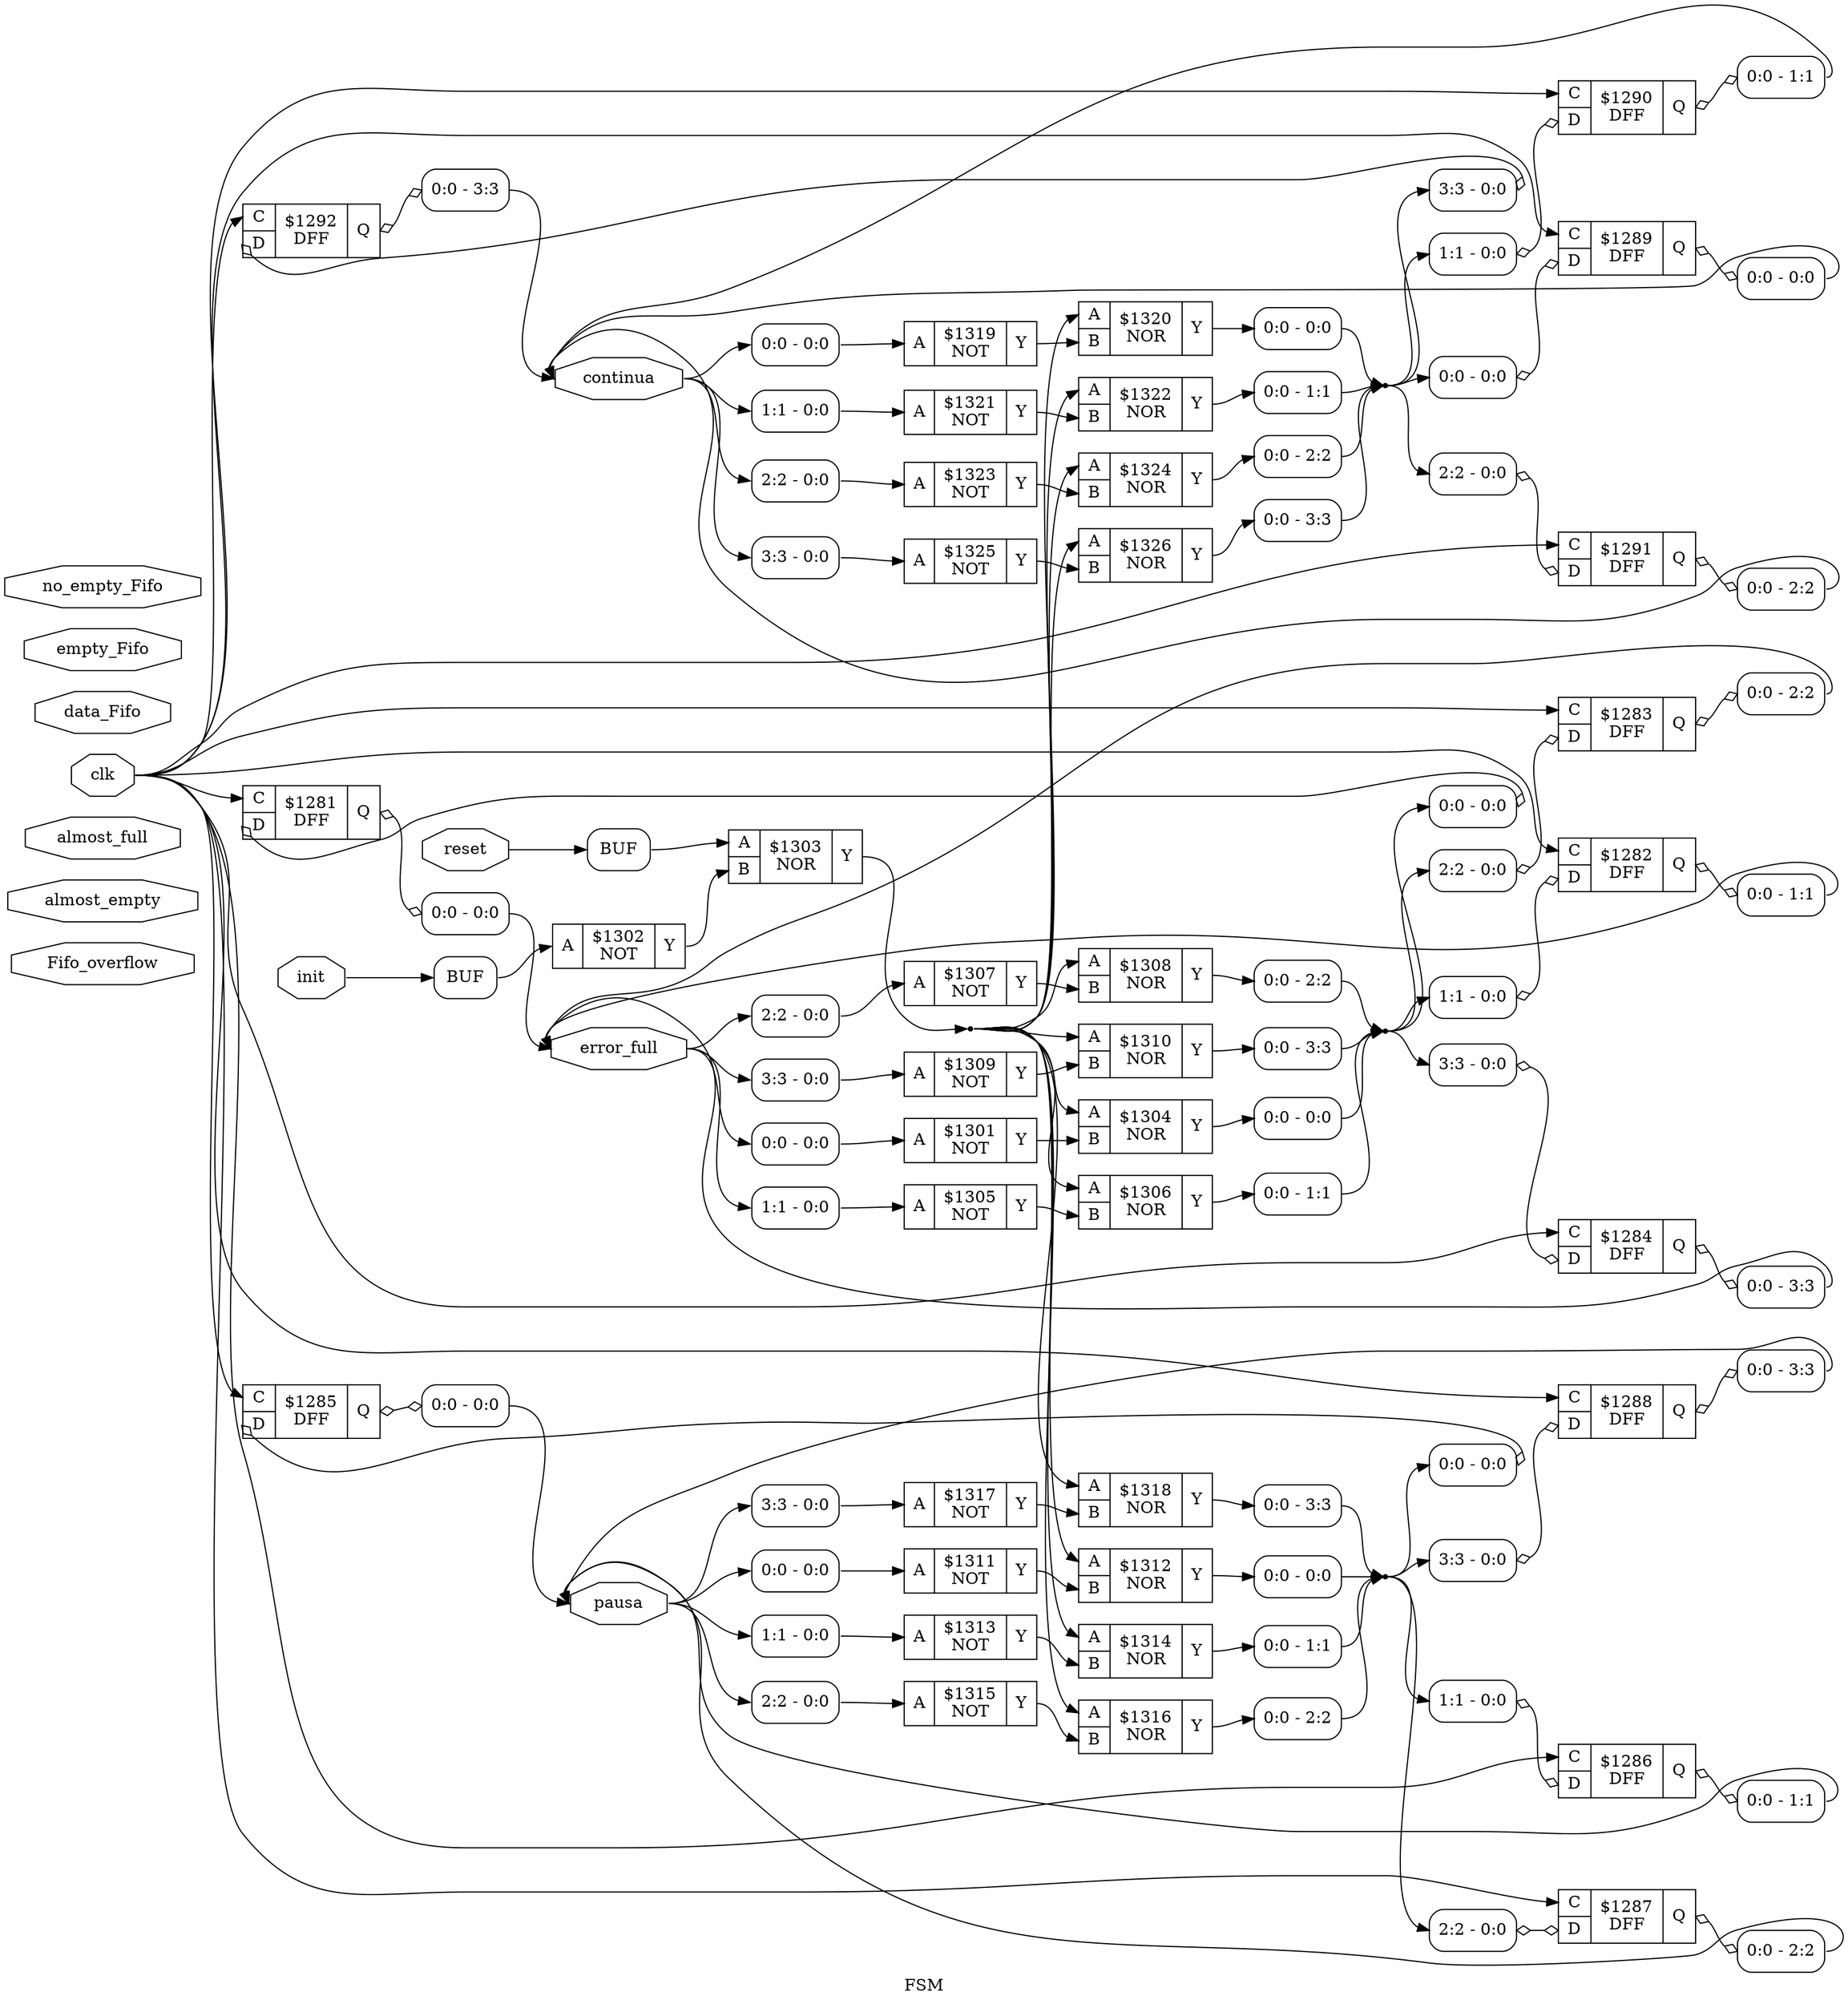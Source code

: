 digraph "FSM" {
label="FSM";
rankdir="LR";
remincross=true;
n48 [ shape=octagon, label="Fifo_overflow", color="black", fontcolor="black" ];
n49 [ shape=octagon, label="almost_empty", color="black", fontcolor="black" ];
n50 [ shape=octagon, label="almost_full", color="black", fontcolor="black" ];
n51 [ shape=octagon, label="clk", color="black", fontcolor="black" ];
n52 [ shape=octagon, label="continua", color="black", fontcolor="black" ];
n53 [ shape=octagon, label="data_Fifo", color="black", fontcolor="black" ];
n54 [ shape=octagon, label="empty_Fifo", color="black", fontcolor="black" ];
n55 [ shape=octagon, label="error_full", color="black", fontcolor="black" ];
n56 [ shape=octagon, label="init", color="black", fontcolor="black" ];
n57 [ shape=octagon, label="no_empty_Fifo", color="black", fontcolor="black" ];
n58 [ shape=octagon, label="pausa", color="black", fontcolor="black" ];
n59 [ shape=octagon, label="reset", color="black", fontcolor="black" ];
c62 [ shape=record, label="{{<p60> A}|$1301\nNOT|{<p61> Y}}" ];
c63 [ shape=record, label="{{<p60> A}|$1302\nNOT|{<p61> Y}}" ];
c65 [ shape=record, label="{{<p60> A|<p64> B}|$1303\nNOR|{<p61> Y}}" ];
c66 [ shape=record, label="{{<p60> A|<p64> B}|$1304\nNOR|{<p61> Y}}" ];
c67 [ shape=record, label="{{<p60> A}|$1305\nNOT|{<p61> Y}}" ];
c68 [ shape=record, label="{{<p60> A|<p64> B}|$1306\nNOR|{<p61> Y}}" ];
c69 [ shape=record, label="{{<p60> A}|$1307\nNOT|{<p61> Y}}" ];
c70 [ shape=record, label="{{<p60> A|<p64> B}|$1308\nNOR|{<p61> Y}}" ];
c71 [ shape=record, label="{{<p60> A}|$1309\nNOT|{<p61> Y}}" ];
c72 [ shape=record, label="{{<p60> A|<p64> B}|$1310\nNOR|{<p61> Y}}" ];
c73 [ shape=record, label="{{<p60> A}|$1311\nNOT|{<p61> Y}}" ];
c74 [ shape=record, label="{{<p60> A|<p64> B}|$1312\nNOR|{<p61> Y}}" ];
c75 [ shape=record, label="{{<p60> A}|$1313\nNOT|{<p61> Y}}" ];
c76 [ shape=record, label="{{<p60> A|<p64> B}|$1314\nNOR|{<p61> Y}}" ];
c77 [ shape=record, label="{{<p60> A}|$1315\nNOT|{<p61> Y}}" ];
c78 [ shape=record, label="{{<p60> A|<p64> B}|$1316\nNOR|{<p61> Y}}" ];
c79 [ shape=record, label="{{<p60> A}|$1317\nNOT|{<p61> Y}}" ];
c80 [ shape=record, label="{{<p60> A|<p64> B}|$1318\nNOR|{<p61> Y}}" ];
c81 [ shape=record, label="{{<p60> A}|$1319\nNOT|{<p61> Y}}" ];
c82 [ shape=record, label="{{<p60> A|<p64> B}|$1320\nNOR|{<p61> Y}}" ];
c83 [ shape=record, label="{{<p60> A}|$1321\nNOT|{<p61> Y}}" ];
c84 [ shape=record, label="{{<p60> A|<p64> B}|$1322\nNOR|{<p61> Y}}" ];
c85 [ shape=record, label="{{<p60> A}|$1323\nNOT|{<p61> Y}}" ];
c86 [ shape=record, label="{{<p60> A|<p64> B}|$1324\nNOR|{<p61> Y}}" ];
c87 [ shape=record, label="{{<p60> A}|$1325\nNOT|{<p61> Y}}" ];
c88 [ shape=record, label="{{<p60> A|<p64> B}|$1326\nNOR|{<p61> Y}}" ];
c92 [ shape=record, label="{{<p89> C|<p90> D}|$1292\nDFF|{<p91> Q}}" ];
x0 [ shape=record, style=rounded, label="<s0> 0:0 - 3:3 " ];
c92:p91:e -> x0:w [arrowhead=odiamond, arrowtail=odiamond, dir=both, color="black", label=""];
x1 [ shape=record, style=rounded, label="<s0> 3:3 - 0:0 " ];
x1:e -> c92:p90:w [arrowhead=odiamond, arrowtail=odiamond, dir=both, color="black", label=""];
c93 [ shape=record, label="{{<p89> C|<p90> D}|$1281\nDFF|{<p91> Q}}" ];
x2 [ shape=record, style=rounded, label="<s0> 0:0 - 0:0 " ];
c93:p91:e -> x2:w [arrowhead=odiamond, arrowtail=odiamond, dir=both, color="black", label=""];
x3 [ shape=record, style=rounded, label="<s0> 0:0 - 0:0 " ];
x3:e -> c93:p90:w [arrowhead=odiamond, arrowtail=odiamond, dir=both, color="black", label=""];
c94 [ shape=record, label="{{<p89> C|<p90> D}|$1282\nDFF|{<p91> Q}}" ];
x4 [ shape=record, style=rounded, label="<s0> 0:0 - 1:1 " ];
c94:p91:e -> x4:w [arrowhead=odiamond, arrowtail=odiamond, dir=both, color="black", label=""];
x5 [ shape=record, style=rounded, label="<s0> 1:1 - 0:0 " ];
x5:e -> c94:p90:w [arrowhead=odiamond, arrowtail=odiamond, dir=both, color="black", label=""];
c95 [ shape=record, label="{{<p89> C|<p90> D}|$1283\nDFF|{<p91> Q}}" ];
x6 [ shape=record, style=rounded, label="<s0> 0:0 - 2:2 " ];
c95:p91:e -> x6:w [arrowhead=odiamond, arrowtail=odiamond, dir=both, color="black", label=""];
x7 [ shape=record, style=rounded, label="<s0> 2:2 - 0:0 " ];
x7:e -> c95:p90:w [arrowhead=odiamond, arrowtail=odiamond, dir=both, color="black", label=""];
c96 [ shape=record, label="{{<p89> C|<p90> D}|$1284\nDFF|{<p91> Q}}" ];
x8 [ shape=record, style=rounded, label="<s0> 0:0 - 3:3 " ];
c96:p91:e -> x8:w [arrowhead=odiamond, arrowtail=odiamond, dir=both, color="black", label=""];
x9 [ shape=record, style=rounded, label="<s0> 3:3 - 0:0 " ];
x9:e -> c96:p90:w [arrowhead=odiamond, arrowtail=odiamond, dir=both, color="black", label=""];
c97 [ shape=record, label="{{<p89> C|<p90> D}|$1285\nDFF|{<p91> Q}}" ];
x10 [ shape=record, style=rounded, label="<s0> 0:0 - 0:0 " ];
c97:p91:e -> x10:w [arrowhead=odiamond, arrowtail=odiamond, dir=both, color="black", label=""];
x11 [ shape=record, style=rounded, label="<s0> 0:0 - 0:0 " ];
x11:e -> c97:p90:w [arrowhead=odiamond, arrowtail=odiamond, dir=both, color="black", label=""];
c98 [ shape=record, label="{{<p89> C|<p90> D}|$1286\nDFF|{<p91> Q}}" ];
x12 [ shape=record, style=rounded, label="<s0> 0:0 - 1:1 " ];
c98:p91:e -> x12:w [arrowhead=odiamond, arrowtail=odiamond, dir=both, color="black", label=""];
x13 [ shape=record, style=rounded, label="<s0> 1:1 - 0:0 " ];
x13:e -> c98:p90:w [arrowhead=odiamond, arrowtail=odiamond, dir=both, color="black", label=""];
c99 [ shape=record, label="{{<p89> C|<p90> D}|$1287\nDFF|{<p91> Q}}" ];
x14 [ shape=record, style=rounded, label="<s0> 0:0 - 2:2 " ];
c99:p91:e -> x14:w [arrowhead=odiamond, arrowtail=odiamond, dir=both, color="black", label=""];
x15 [ shape=record, style=rounded, label="<s0> 2:2 - 0:0 " ];
x15:e -> c99:p90:w [arrowhead=odiamond, arrowtail=odiamond, dir=both, color="black", label=""];
c100 [ shape=record, label="{{<p89> C|<p90> D}|$1288\nDFF|{<p91> Q}}" ];
x16 [ shape=record, style=rounded, label="<s0> 0:0 - 3:3 " ];
c100:p91:e -> x16:w [arrowhead=odiamond, arrowtail=odiamond, dir=both, color="black", label=""];
x17 [ shape=record, style=rounded, label="<s0> 3:3 - 0:0 " ];
x17:e -> c100:p90:w [arrowhead=odiamond, arrowtail=odiamond, dir=both, color="black", label=""];
c101 [ shape=record, label="{{<p89> C|<p90> D}|$1289\nDFF|{<p91> Q}}" ];
x18 [ shape=record, style=rounded, label="<s0> 0:0 - 0:0 " ];
c101:p91:e -> x18:w [arrowhead=odiamond, arrowtail=odiamond, dir=both, color="black", label=""];
x19 [ shape=record, style=rounded, label="<s0> 0:0 - 0:0 " ];
x19:e -> c101:p90:w [arrowhead=odiamond, arrowtail=odiamond, dir=both, color="black", label=""];
c102 [ shape=record, label="{{<p89> C|<p90> D}|$1290\nDFF|{<p91> Q}}" ];
x20 [ shape=record, style=rounded, label="<s0> 0:0 - 1:1 " ];
c102:p91:e -> x20:w [arrowhead=odiamond, arrowtail=odiamond, dir=both, color="black", label=""];
x21 [ shape=record, style=rounded, label="<s0> 1:1 - 0:0 " ];
x21:e -> c102:p90:w [arrowhead=odiamond, arrowtail=odiamond, dir=both, color="black", label=""];
c103 [ shape=record, label="{{<p89> C|<p90> D}|$1291\nDFF|{<p91> Q}}" ];
x22 [ shape=record, style=rounded, label="<s0> 0:0 - 2:2 " ];
c103:p91:e -> x22:w [arrowhead=odiamond, arrowtail=odiamond, dir=both, color="black", label=""];
x23 [ shape=record, style=rounded, label="<s0> 2:2 - 0:0 " ];
x23:e -> c103:p90:w [arrowhead=odiamond, arrowtail=odiamond, dir=both, color="black", label=""];
x24 [ shape=record, style=rounded, label="<s0> 1:1 - 0:0 " ];
x25 [shape=box, style=rounded, label="BUF"];
x26 [ shape=record, style=rounded, label="<s0> 2:2 - 0:0 " ];
x27 [ shape=record, style=rounded, label="<s0> 3:3 - 0:0 " ];
x28 [ shape=record, style=rounded, label="<s0> 0:0 - 0:0 " ];
x29 [shape=box, style=rounded, label="BUF"];
x30 [ shape=record, style=rounded, label="<s0> 0:0 - 0:0 " ];
x31 [ shape=record, style=rounded, label="<s0> 0:0 - 1:1 " ];
x32 [ shape=record, style=rounded, label="<s0> 0:0 - 2:2 " ];
x33 [ shape=record, style=rounded, label="<s0> 0:0 - 3:3 " ];
x34 [ shape=record, style=rounded, label="<s0> 0:0 - 0:0 " ];
x35 [ shape=record, style=rounded, label="<s0> 1:1 - 0:0 " ];
x36 [ shape=record, style=rounded, label="<s0> 2:2 - 0:0 " ];
x37 [ shape=record, style=rounded, label="<s0> 3:3 - 0:0 " ];
x38 [ shape=record, style=rounded, label="<s0> 0:0 - 0:0 " ];
x39 [ shape=record, style=rounded, label="<s0> 0:0 - 1:1 " ];
x40 [ shape=record, style=rounded, label="<s0> 0:0 - 2:2 " ];
x41 [ shape=record, style=rounded, label="<s0> 0:0 - 3:3 " ];
x42 [ shape=record, style=rounded, label="<s0> 0:0 - 0:0 " ];
x43 [ shape=record, style=rounded, label="<s0> 1:1 - 0:0 " ];
x44 [ shape=record, style=rounded, label="<s0> 2:2 - 0:0 " ];
x45 [ shape=record, style=rounded, label="<s0> 3:3 - 0:0 " ];
x46 [ shape=record, style=rounded, label="<s0> 0:0 - 0:0 " ];
x47 [ shape=record, style=rounded, label="<s0> 0:0 - 1:1 " ];
x48 [ shape=record, style=rounded, label="<s0> 0:0 - 2:2 " ];
x49 [ shape=record, style=rounded, label="<s0> 0:0 - 3:3 " ];
x36:e -> c77:p60:w [color="black", label=""];
x37:e -> c79:p60:w [color="black", label=""];
x42:e -> c81:p60:w [color="black", label=""];
x43:e -> c83:p60:w [color="black", label=""];
x44:e -> c85:p60:w [color="black", label=""];
x45:e -> c87:p60:w [color="black", label=""];
c66:p61:e -> x30:w [color="black", label=""];
c68:p61:e -> x31:w [color="black", label=""];
c70:p61:e -> x32:w [color="black", label=""];
c72:p61:e -> x33:w [color="black", label=""];
x24:e -> c67:p60:w [color="black", label=""];
c74:p61:e -> x38:w [color="black", label=""];
c76:p61:e -> x39:w [color="black", label=""];
c78:p61:e -> x40:w [color="black", label=""];
c80:p61:e -> x41:w [color="black", label=""];
c82:p61:e -> x46:w [color="black", label=""];
c84:p61:e -> x47:w [color="black", label=""];
c86:p61:e -> x48:w [color="black", label=""];
c88:p61:e -> x49:w [color="black", label=""];
c62:p61:e -> c66:p64:w [color="black", label=""];
c63:p61:e -> c65:p64:w [color="black", label=""];
x25:e:e -> c63:p60:w [color="black", label=""];
n30 [ shape=point ];
c65:p61:e -> n30:w [color="black", label=""];
n30:e -> c66:p60:w [color="black", label=""];
n30:e -> c68:p60:w [color="black", label=""];
n30:e -> c70:p60:w [color="black", label=""];
n30:e -> c72:p60:w [color="black", label=""];
n30:e -> c74:p60:w [color="black", label=""];
n30:e -> c76:p60:w [color="black", label=""];
n30:e -> c78:p60:w [color="black", label=""];
n30:e -> c80:p60:w [color="black", label=""];
n30:e -> c82:p60:w [color="black", label=""];
n30:e -> c84:p60:w [color="black", label=""];
n30:e -> c86:p60:w [color="black", label=""];
n30:e -> c88:p60:w [color="black", label=""];
c67:p61:e -> c68:p64:w [color="black", label=""];
c69:p61:e -> c70:p64:w [color="black", label=""];
c71:p61:e -> c72:p64:w [color="black", label=""];
c73:p61:e -> c74:p64:w [color="black", label=""];
c75:p61:e -> c76:p64:w [color="black", label=""];
c77:p61:e -> c78:p64:w [color="black", label=""];
c79:p61:e -> c80:p64:w [color="black", label=""];
c81:p61:e -> c82:p64:w [color="black", label=""];
c83:p61:e -> c84:p64:w [color="black", label=""];
x26:e -> c69:p60:w [color="black", label=""];
c85:p61:e -> c86:p64:w [color="black", label=""];
c87:p61:e -> c88:p64:w [color="black", label=""];
n42 [ shape=point ];
x46:s0:e -> n42:w [color="black", label=""];
x47:s0:e -> n42:w [color="black", label=""];
x48:s0:e -> n42:w [color="black", label=""];
x49:s0:e -> n42:w [color="black", label=""];
n42:e -> x19:s0:w [color="black", label=""];
n42:e -> x1:s0:w [color="black", label=""];
n42:e -> x21:s0:w [color="black", label=""];
n42:e -> x23:s0:w [color="black", label=""];
n43 [ shape=point ];
x30:s0:e -> n43:w [color="black", label=""];
x31:s0:e -> n43:w [color="black", label=""];
x32:s0:e -> n43:w [color="black", label=""];
x33:s0:e -> n43:w [color="black", label=""];
n43:e -> x3:s0:w [color="black", label=""];
n43:e -> x5:s0:w [color="black", label=""];
n43:e -> x7:s0:w [color="black", label=""];
n43:e -> x9:s0:w [color="black", label=""];
n44 [ shape=point ];
x38:s0:e -> n44:w [color="black", label=""];
x39:s0:e -> n44:w [color="black", label=""];
x40:s0:e -> n44:w [color="black", label=""];
x41:s0:e -> n44:w [color="black", label=""];
n44:e -> x11:s0:w [color="black", label=""];
n44:e -> x13:s0:w [color="black", label=""];
n44:e -> x15:s0:w [color="black", label=""];
n44:e -> x17:s0:w [color="black", label=""];
x27:e -> c71:p60:w [color="black", label=""];
n51:e -> c100:p89:w [color="black", label=""];
n51:e -> c101:p89:w [color="black", label=""];
n51:e -> c102:p89:w [color="black", label=""];
n51:e -> c103:p89:w [color="black", label=""];
n51:e -> c92:p89:w [color="black", label=""];
n51:e -> c93:p89:w [color="black", label=""];
n51:e -> c94:p89:w [color="black", label=""];
n51:e -> c95:p89:w [color="black", label=""];
n51:e -> c96:p89:w [color="black", label=""];
n51:e -> c97:p89:w [color="black", label=""];
n51:e -> c98:p89:w [color="black", label=""];
n51:e -> c99:p89:w [color="black", label=""];
x0:s0:e -> n52:w [color="black", label=""];
x18:s0:e -> n52:w [color="black", label=""];
x20:s0:e -> n52:w [color="black", label=""];
x22:s0:e -> n52:w [color="black", label=""];
n52:e -> x42:s0:w [color="black", label=""];
n52:e -> x43:s0:w [color="black", label=""];
n52:e -> x44:s0:w [color="black", label=""];
n52:e -> x45:s0:w [color="black", label=""];
x2:s0:e -> n55:w [color="black", label=""];
x4:s0:e -> n55:w [color="black", label=""];
x6:s0:e -> n55:w [color="black", label=""];
x8:s0:e -> n55:w [color="black", label=""];
n55:e -> x24:s0:w [color="black", label=""];
n55:e -> x26:s0:w [color="black", label=""];
n55:e -> x27:s0:w [color="black", label=""];
n55:e -> x28:s0:w [color="black", label=""];
n56:e -> x25:w:w [color="black", label=""];
x10:s0:e -> n58:w [color="black", label=""];
x12:s0:e -> n58:w [color="black", label=""];
x14:s0:e -> n58:w [color="black", label=""];
x16:s0:e -> n58:w [color="black", label=""];
n58:e -> x34:s0:w [color="black", label=""];
n58:e -> x35:s0:w [color="black", label=""];
n58:e -> x36:s0:w [color="black", label=""];
n58:e -> x37:s0:w [color="black", label=""];
n59:e -> x29:w:w [color="black", label=""];
x28:e -> c62:p60:w [color="black", label=""];
x29:e:e -> c65:p60:w [color="black", label=""];
x34:e -> c73:p60:w [color="black", label=""];
x35:e -> c75:p60:w [color="black", label=""];
}
